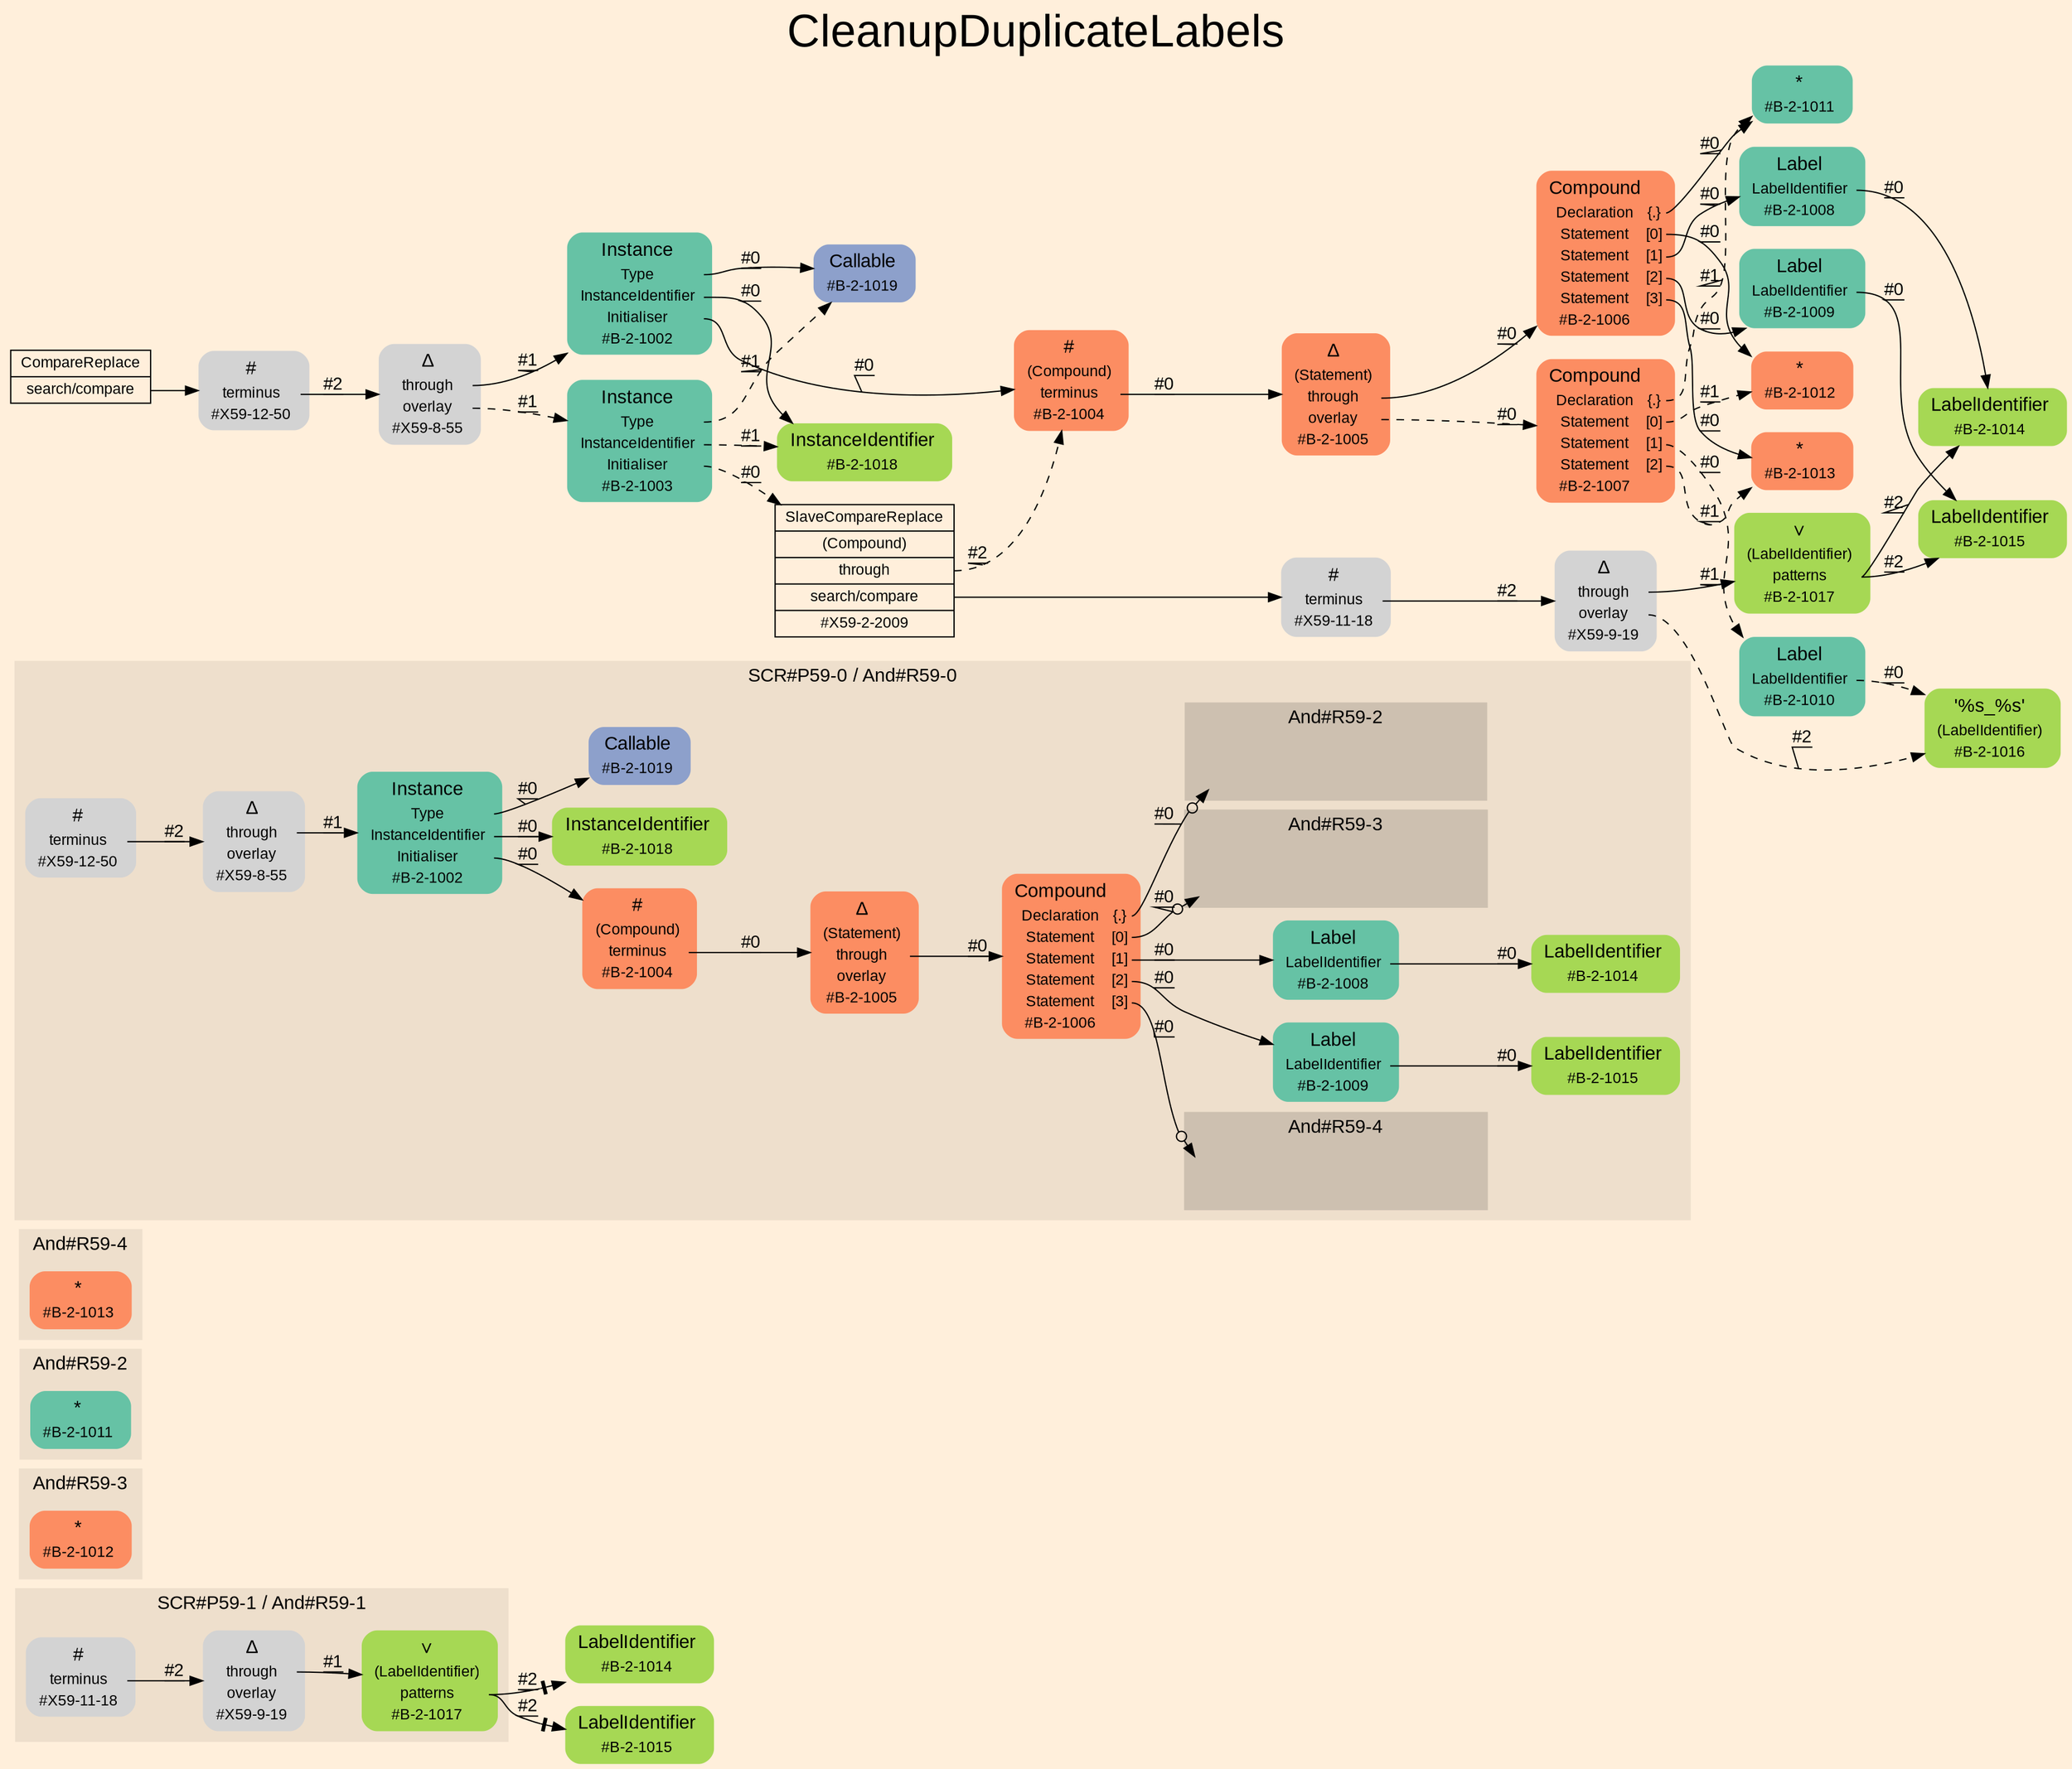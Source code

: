 digraph "CleanupDuplicateLabels" {
label = "CleanupDuplicateLabels"
labelloc = t
fontsize = "36"
graph [
    rankdir = "LR"
    ranksep = 0.3
    bgcolor = antiquewhite1
    color = black
    fontcolor = black
    fontname = "Arial"
];
node [
    fontname = "Arial"
];
edge [
    fontname = "Arial"
];

// -------------------- figure And#R59-1 --------------------
// -------- region And#R59-1 ----------
subgraph "clusterAnd#R59-1" {
    label = "SCR#P59-1 / And#R59-1"
    style = "filled"
    color = antiquewhite2
    fontsize = "15"
    "And#R59-1/#X59-11-18" [
        // -------- block And#R59-1/#X59-11-18 ----------
        shape = "plaintext"
        label = <<TABLE BORDER="0" CELLBORDER="0" CELLSPACING="0">
         <TR><TD><FONT POINT-SIZE="15.0">#</FONT></TD><TD></TD></TR>
         <TR><TD>terminus</TD><TD PORT="port0"></TD></TR>
         <TR><TD>#X59-11-18</TD><TD PORT="port1"></TD></TR>
        </TABLE>>
        style = "rounded,filled"
        fontsize = "12"
    ];
    
    "And#R59-1/#X59-9-19" [
        // -------- block And#R59-1/#X59-9-19 ----------
        shape = "plaintext"
        label = <<TABLE BORDER="0" CELLBORDER="0" CELLSPACING="0">
         <TR><TD><FONT POINT-SIZE="15.0">Δ</FONT></TD><TD></TD></TR>
         <TR><TD>through</TD><TD PORT="port0"></TD></TR>
         <TR><TD>overlay</TD><TD PORT="port1"></TD></TR>
         <TR><TD>#X59-9-19</TD><TD PORT="port2"></TD></TR>
        </TABLE>>
        style = "rounded,filled"
        fontsize = "12"
    ];
    
    "And#R59-1/#B-2-1017" [
        // -------- block And#R59-1/#B-2-1017 ----------
        shape = "plaintext"
        fillcolor = "/set28/5"
        label = <<TABLE BORDER="0" CELLBORDER="0" CELLSPACING="0">
         <TR><TD><FONT POINT-SIZE="15.0">∨</FONT></TD><TD></TD></TR>
         <TR><TD>(LabelIdentifier)</TD><TD PORT="port0"></TD></TR>
         <TR><TD>patterns</TD><TD PORT="port1"></TD></TR>
         <TR><TD>#B-2-1017</TD><TD PORT="port2"></TD></TR>
        </TABLE>>
        style = "rounded,filled"
        fontsize = "12"
    ];
    
}

"And#R59-1/#B-2-1014" [
    // -------- block And#R59-1/#B-2-1014 ----------
    shape = "plaintext"
    fillcolor = "/set28/5"
    label = <<TABLE BORDER="0" CELLBORDER="0" CELLSPACING="0">
     <TR><TD><FONT POINT-SIZE="15.0">LabelIdentifier</FONT></TD><TD></TD></TR>
     <TR><TD>#B-2-1014</TD><TD PORT="port0"></TD></TR>
    </TABLE>>
    style = "rounded,filled"
    fontsize = "12"
];

"And#R59-1/#B-2-1015" [
    // -------- block And#R59-1/#B-2-1015 ----------
    shape = "plaintext"
    fillcolor = "/set28/5"
    label = <<TABLE BORDER="0" CELLBORDER="0" CELLSPACING="0">
     <TR><TD><FONT POINT-SIZE="15.0">LabelIdentifier</FONT></TD><TD></TD></TR>
     <TR><TD>#B-2-1015</TD><TD PORT="port0"></TD></TR>
    </TABLE>>
    style = "rounded,filled"
    fontsize = "12"
];

"And#R59-1/#X59-11-18":port0 -> "And#R59-1/#X59-9-19" [
    label = "#2"
    decorate = true
    color = black
    fontcolor = black
];

"And#R59-1/#X59-9-19":port0 -> "And#R59-1/#B-2-1017" [
    label = "#1"
    decorate = true
    color = black
    fontcolor = black
];

"And#R59-1/#B-2-1017":port1 -> "And#R59-1/#B-2-1014" [
    arrowhead="normalnonetee"
    label = "#2"
    decorate = true
    color = black
    fontcolor = black
];

"And#R59-1/#B-2-1017":port1 -> "And#R59-1/#B-2-1015" [
    arrowhead="normalnonetee"
    label = "#2"
    decorate = true
    color = black
    fontcolor = black
];


// -------------------- figure And#R59-3 --------------------
// -------- region And#R59-3 ----------
subgraph "clusterAnd#R59-3" {
    label = "And#R59-3"
    style = "filled"
    color = antiquewhite2
    fontsize = "15"
    "And#R59-3/#B-2-1012" [
        // -------- block And#R59-3/#B-2-1012 ----------
        shape = "plaintext"
        fillcolor = "/set28/2"
        label = <<TABLE BORDER="0" CELLBORDER="0" CELLSPACING="0">
         <TR><TD><FONT POINT-SIZE="15.0">*</FONT></TD><TD></TD></TR>
         <TR><TD>#B-2-1012</TD><TD PORT="port0"></TD></TR>
        </TABLE>>
        style = "rounded,filled"
        fontsize = "12"
    ];
    
}


// -------------------- figure And#R59-2 --------------------
// -------- region And#R59-2 ----------
subgraph "clusterAnd#R59-2" {
    label = "And#R59-2"
    style = "filled"
    color = antiquewhite2
    fontsize = "15"
    "And#R59-2/#B-2-1011" [
        // -------- block And#R59-2/#B-2-1011 ----------
        shape = "plaintext"
        fillcolor = "/set28/1"
        label = <<TABLE BORDER="0" CELLBORDER="0" CELLSPACING="0">
         <TR><TD><FONT POINT-SIZE="15.0">*</FONT></TD><TD></TD></TR>
         <TR><TD>#B-2-1011</TD><TD PORT="port0"></TD></TR>
        </TABLE>>
        style = "rounded,filled"
        fontsize = "12"
    ];
    
}


// -------------------- figure And#R59-4 --------------------
// -------- region And#R59-4 ----------
subgraph "clusterAnd#R59-4" {
    label = "And#R59-4"
    style = "filled"
    color = antiquewhite2
    fontsize = "15"
    "And#R59-4/#B-2-1013" [
        // -------- block And#R59-4/#B-2-1013 ----------
        shape = "plaintext"
        fillcolor = "/set28/2"
        label = <<TABLE BORDER="0" CELLBORDER="0" CELLSPACING="0">
         <TR><TD><FONT POINT-SIZE="15.0">*</FONT></TD><TD></TD></TR>
         <TR><TD>#B-2-1013</TD><TD PORT="port0"></TD></TR>
        </TABLE>>
        style = "rounded,filled"
        fontsize = "12"
    ];
    
}


// -------------------- figure And#R59-0 --------------------
// -------- region And#R59-0 ----------
subgraph "clusterAnd#R59-0" {
    label = "SCR#P59-0 / And#R59-0"
    style = "filled"
    color = antiquewhite2
    fontsize = "15"
    "And#R59-0/#B-2-1009" [
        // -------- block And#R59-0/#B-2-1009 ----------
        shape = "plaintext"
        fillcolor = "/set28/1"
        label = <<TABLE BORDER="0" CELLBORDER="0" CELLSPACING="0">
         <TR><TD><FONT POINT-SIZE="15.0">Label</FONT></TD><TD></TD></TR>
         <TR><TD>LabelIdentifier</TD><TD PORT="port0"></TD></TR>
         <TR><TD>#B-2-1009</TD><TD PORT="port1"></TD></TR>
        </TABLE>>
        style = "rounded,filled"
        fontsize = "12"
    ];
    
    "And#R59-0/#B-2-1019" [
        // -------- block And#R59-0/#B-2-1019 ----------
        shape = "plaintext"
        fillcolor = "/set28/3"
        label = <<TABLE BORDER="0" CELLBORDER="0" CELLSPACING="0">
         <TR><TD><FONT POINT-SIZE="15.0">Callable</FONT></TD><TD></TD></TR>
         <TR><TD>#B-2-1019</TD><TD PORT="port0"></TD></TR>
        </TABLE>>
        style = "rounded,filled"
        fontsize = "12"
    ];
    
    "And#R59-0/#B-2-1015" [
        // -------- block And#R59-0/#B-2-1015 ----------
        shape = "plaintext"
        fillcolor = "/set28/5"
        label = <<TABLE BORDER="0" CELLBORDER="0" CELLSPACING="0">
         <TR><TD><FONT POINT-SIZE="15.0">LabelIdentifier</FONT></TD><TD></TD></TR>
         <TR><TD>#B-2-1015</TD><TD PORT="port0"></TD></TR>
        </TABLE>>
        style = "rounded,filled"
        fontsize = "12"
    ];
    
    "And#R59-0/#B-2-1018" [
        // -------- block And#R59-0/#B-2-1018 ----------
        shape = "plaintext"
        fillcolor = "/set28/5"
        label = <<TABLE BORDER="0" CELLBORDER="0" CELLSPACING="0">
         <TR><TD><FONT POINT-SIZE="15.0">InstanceIdentifier</FONT></TD><TD></TD></TR>
         <TR><TD>#B-2-1018</TD><TD PORT="port0"></TD></TR>
        </TABLE>>
        style = "rounded,filled"
        fontsize = "12"
    ];
    
    "And#R59-0/#X59-12-50" [
        // -------- block And#R59-0/#X59-12-50 ----------
        shape = "plaintext"
        label = <<TABLE BORDER="0" CELLBORDER="0" CELLSPACING="0">
         <TR><TD><FONT POINT-SIZE="15.0">#</FONT></TD><TD></TD></TR>
         <TR><TD>terminus</TD><TD PORT="port0"></TD></TR>
         <TR><TD>#X59-12-50</TD><TD PORT="port1"></TD></TR>
        </TABLE>>
        style = "rounded,filled"
        fontsize = "12"
    ];
    
    "And#R59-0/#B-2-1008" [
        // -------- block And#R59-0/#B-2-1008 ----------
        shape = "plaintext"
        fillcolor = "/set28/1"
        label = <<TABLE BORDER="0" CELLBORDER="0" CELLSPACING="0">
         <TR><TD><FONT POINT-SIZE="15.0">Label</FONT></TD><TD></TD></TR>
         <TR><TD>LabelIdentifier</TD><TD PORT="port0"></TD></TR>
         <TR><TD>#B-2-1008</TD><TD PORT="port1"></TD></TR>
        </TABLE>>
        style = "rounded,filled"
        fontsize = "12"
    ];
    
    "And#R59-0/#B-2-1006" [
        // -------- block And#R59-0/#B-2-1006 ----------
        shape = "plaintext"
        fillcolor = "/set28/2"
        label = <<TABLE BORDER="0" CELLBORDER="0" CELLSPACING="0">
         <TR><TD><FONT POINT-SIZE="15.0">Compound</FONT></TD><TD></TD></TR>
         <TR><TD>Declaration</TD><TD PORT="port0">{.}</TD></TR>
         <TR><TD>Statement</TD><TD PORT="port1">[0]</TD></TR>
         <TR><TD>Statement</TD><TD PORT="port2">[1]</TD></TR>
         <TR><TD>Statement</TD><TD PORT="port3">[2]</TD></TR>
         <TR><TD>Statement</TD><TD PORT="port4">[3]</TD></TR>
         <TR><TD>#B-2-1006</TD><TD PORT="port5"></TD></TR>
        </TABLE>>
        style = "rounded,filled"
        fontsize = "12"
    ];
    
    "And#R59-0/#B-2-1004" [
        // -------- block And#R59-0/#B-2-1004 ----------
        shape = "plaintext"
        fillcolor = "/set28/2"
        label = <<TABLE BORDER="0" CELLBORDER="0" CELLSPACING="0">
         <TR><TD><FONT POINT-SIZE="15.0">#</FONT></TD><TD></TD></TR>
         <TR><TD>(Compound)</TD><TD PORT="port0"></TD></TR>
         <TR><TD>terminus</TD><TD PORT="port1"></TD></TR>
         <TR><TD>#B-2-1004</TD><TD PORT="port2"></TD></TR>
        </TABLE>>
        style = "rounded,filled"
        fontsize = "12"
    ];
    
    "And#R59-0/#B-2-1002" [
        // -------- block And#R59-0/#B-2-1002 ----------
        shape = "plaintext"
        fillcolor = "/set28/1"
        label = <<TABLE BORDER="0" CELLBORDER="0" CELLSPACING="0">
         <TR><TD><FONT POINT-SIZE="15.0">Instance</FONT></TD><TD></TD></TR>
         <TR><TD>Type</TD><TD PORT="port0"></TD></TR>
         <TR><TD>InstanceIdentifier</TD><TD PORT="port1"></TD></TR>
         <TR><TD>Initialiser</TD><TD PORT="port2"></TD></TR>
         <TR><TD>#B-2-1002</TD><TD PORT="port3"></TD></TR>
        </TABLE>>
        style = "rounded,filled"
        fontsize = "12"
    ];
    
    "And#R59-0/#X59-8-55" [
        // -------- block And#R59-0/#X59-8-55 ----------
        shape = "plaintext"
        label = <<TABLE BORDER="0" CELLBORDER="0" CELLSPACING="0">
         <TR><TD><FONT POINT-SIZE="15.0">Δ</FONT></TD><TD></TD></TR>
         <TR><TD>through</TD><TD PORT="port0"></TD></TR>
         <TR><TD>overlay</TD><TD PORT="port1"></TD></TR>
         <TR><TD>#X59-8-55</TD><TD PORT="port2"></TD></TR>
        </TABLE>>
        style = "rounded,filled"
        fontsize = "12"
    ];
    
    "And#R59-0/#B-2-1014" [
        // -------- block And#R59-0/#B-2-1014 ----------
        shape = "plaintext"
        fillcolor = "/set28/5"
        label = <<TABLE BORDER="0" CELLBORDER="0" CELLSPACING="0">
         <TR><TD><FONT POINT-SIZE="15.0">LabelIdentifier</FONT></TD><TD></TD></TR>
         <TR><TD>#B-2-1014</TD><TD PORT="port0"></TD></TR>
        </TABLE>>
        style = "rounded,filled"
        fontsize = "12"
    ];
    
    "And#R59-0/#B-2-1005" [
        // -------- block And#R59-0/#B-2-1005 ----------
        shape = "plaintext"
        fillcolor = "/set28/2"
        label = <<TABLE BORDER="0" CELLBORDER="0" CELLSPACING="0">
         <TR><TD><FONT POINT-SIZE="15.0">Δ</FONT></TD><TD></TD></TR>
         <TR><TD>(Statement)</TD><TD PORT="port0"></TD></TR>
         <TR><TD>through</TD><TD PORT="port1"></TD></TR>
         <TR><TD>overlay</TD><TD PORT="port2"></TD></TR>
         <TR><TD>#B-2-1005</TD><TD PORT="port3"></TD></TR>
        </TABLE>>
        style = "rounded,filled"
        fontsize = "12"
    ];
    
    // -------- region And#R59-0/And#R59-2 ----------
    subgraph "clusterAnd#R59-0/And#R59-2" {
        label = "And#R59-2"
        style = "filled"
        color = antiquewhite3
        fontsize = "15"
        "And#R59-0/And#R59-2/#B-2-1011" [
            // -------- block And#R59-0/And#R59-2/#B-2-1011 ----------
            shape = none
            fillcolor = "/set28/1"
            style = "invisible"
        ];
        
    }
    
    // -------- region And#R59-0/And#R59-3 ----------
    subgraph "clusterAnd#R59-0/And#R59-3" {
        label = "And#R59-3"
        style = "filled"
        color = antiquewhite3
        fontsize = "15"
        "And#R59-0/And#R59-3/#B-2-1012" [
            // -------- block And#R59-0/And#R59-3/#B-2-1012 ----------
            shape = none
            fillcolor = "/set28/2"
            style = "invisible"
        ];
        
    }
    
    // -------- region And#R59-0/And#R59-4 ----------
    subgraph "clusterAnd#R59-0/And#R59-4" {
        label = "And#R59-4"
        style = "filled"
        color = antiquewhite3
        fontsize = "15"
        "And#R59-0/And#R59-4/#B-2-1013" [
            // -------- block And#R59-0/And#R59-4/#B-2-1013 ----------
            shape = none
            fillcolor = "/set28/2"
            style = "invisible"
        ];
        
    }
    
}

"And#R59-0/#B-2-1009":port0 -> "And#R59-0/#B-2-1015" [
    label = "#0"
    decorate = true
    color = black
    fontcolor = black
];

"And#R59-0/#X59-12-50":port0 -> "And#R59-0/#X59-8-55" [
    label = "#2"
    decorate = true
    color = black
    fontcolor = black
];

"And#R59-0/#B-2-1008":port0 -> "And#R59-0/#B-2-1014" [
    label = "#0"
    decorate = true
    color = black
    fontcolor = black
];

"And#R59-0/#B-2-1006":port0 -> "And#R59-0/And#R59-2/#B-2-1011" [
    arrowhead="normalnoneodot"
    label = "#0"
    decorate = true
    color = black
    fontcolor = black
];

"And#R59-0/#B-2-1006":port1 -> "And#R59-0/And#R59-3/#B-2-1012" [
    arrowhead="normalnoneodot"
    label = "#0"
    decorate = true
    color = black
    fontcolor = black
];

"And#R59-0/#B-2-1006":port2 -> "And#R59-0/#B-2-1008" [
    label = "#0"
    decorate = true
    color = black
    fontcolor = black
];

"And#R59-0/#B-2-1006":port3 -> "And#R59-0/#B-2-1009" [
    label = "#0"
    decorate = true
    color = black
    fontcolor = black
];

"And#R59-0/#B-2-1006":port4 -> "And#R59-0/And#R59-4/#B-2-1013" [
    arrowhead="normalnoneodot"
    label = "#0"
    decorate = true
    color = black
    fontcolor = black
];

"And#R59-0/#B-2-1004":port1 -> "And#R59-0/#B-2-1005" [
    label = "#0"
    decorate = true
    color = black
    fontcolor = black
];

"And#R59-0/#B-2-1002":port0 -> "And#R59-0/#B-2-1019" [
    label = "#0"
    decorate = true
    color = black
    fontcolor = black
];

"And#R59-0/#B-2-1002":port1 -> "And#R59-0/#B-2-1018" [
    label = "#0"
    decorate = true
    color = black
    fontcolor = black
];

"And#R59-0/#B-2-1002":port2 -> "And#R59-0/#B-2-1004" [
    label = "#0"
    decorate = true
    color = black
    fontcolor = black
];

"And#R59-0/#X59-8-55":port0 -> "And#R59-0/#B-2-1002" [
    label = "#1"
    decorate = true
    color = black
    fontcolor = black
];

"And#R59-0/#B-2-1005":port1 -> "And#R59-0/#B-2-1006" [
    label = "#0"
    decorate = true
    color = black
    fontcolor = black
];


// -------------------- transformation figure --------------------
"CR#X59-10-59" [
    // -------- block CR#X59-10-59 ----------
    shape = "record"
    fillcolor = antiquewhite1
    label = "<fixed> CompareReplace | <port0> search/compare"
    style = "filled"
    fontsize = "12"
    color = black
    fontcolor = black
];

"#X59-12-50" [
    // -------- block #X59-12-50 ----------
    shape = "plaintext"
    label = <<TABLE BORDER="0" CELLBORDER="0" CELLSPACING="0">
     <TR><TD><FONT POINT-SIZE="15.0">#</FONT></TD><TD></TD></TR>
     <TR><TD>terminus</TD><TD PORT="port0"></TD></TR>
     <TR><TD>#X59-12-50</TD><TD PORT="port1"></TD></TR>
    </TABLE>>
    style = "rounded,filled"
    fontsize = "12"
];

"#X59-8-55" [
    // -------- block #X59-8-55 ----------
    shape = "plaintext"
    label = <<TABLE BORDER="0" CELLBORDER="0" CELLSPACING="0">
     <TR><TD><FONT POINT-SIZE="15.0">Δ</FONT></TD><TD></TD></TR>
     <TR><TD>through</TD><TD PORT="port0"></TD></TR>
     <TR><TD>overlay</TD><TD PORT="port1"></TD></TR>
     <TR><TD>#X59-8-55</TD><TD PORT="port2"></TD></TR>
    </TABLE>>
    style = "rounded,filled"
    fontsize = "12"
];

"#B-2-1002" [
    // -------- block #B-2-1002 ----------
    shape = "plaintext"
    fillcolor = "/set28/1"
    label = <<TABLE BORDER="0" CELLBORDER="0" CELLSPACING="0">
     <TR><TD><FONT POINT-SIZE="15.0">Instance</FONT></TD><TD></TD></TR>
     <TR><TD>Type</TD><TD PORT="port0"></TD></TR>
     <TR><TD>InstanceIdentifier</TD><TD PORT="port1"></TD></TR>
     <TR><TD>Initialiser</TD><TD PORT="port2"></TD></TR>
     <TR><TD>#B-2-1002</TD><TD PORT="port3"></TD></TR>
    </TABLE>>
    style = "rounded,filled"
    fontsize = "12"
];

"#B-2-1019" [
    // -------- block #B-2-1019 ----------
    shape = "plaintext"
    fillcolor = "/set28/3"
    label = <<TABLE BORDER="0" CELLBORDER="0" CELLSPACING="0">
     <TR><TD><FONT POINT-SIZE="15.0">Callable</FONT></TD><TD></TD></TR>
     <TR><TD>#B-2-1019</TD><TD PORT="port0"></TD></TR>
    </TABLE>>
    style = "rounded,filled"
    fontsize = "12"
];

"#B-2-1018" [
    // -------- block #B-2-1018 ----------
    shape = "plaintext"
    fillcolor = "/set28/5"
    label = <<TABLE BORDER="0" CELLBORDER="0" CELLSPACING="0">
     <TR><TD><FONT POINT-SIZE="15.0">InstanceIdentifier</FONT></TD><TD></TD></TR>
     <TR><TD>#B-2-1018</TD><TD PORT="port0"></TD></TR>
    </TABLE>>
    style = "rounded,filled"
    fontsize = "12"
];

"#B-2-1004" [
    // -------- block #B-2-1004 ----------
    shape = "plaintext"
    fillcolor = "/set28/2"
    label = <<TABLE BORDER="0" CELLBORDER="0" CELLSPACING="0">
     <TR><TD><FONT POINT-SIZE="15.0">#</FONT></TD><TD></TD></TR>
     <TR><TD>(Compound)</TD><TD PORT="port0"></TD></TR>
     <TR><TD>terminus</TD><TD PORT="port1"></TD></TR>
     <TR><TD>#B-2-1004</TD><TD PORT="port2"></TD></TR>
    </TABLE>>
    style = "rounded,filled"
    fontsize = "12"
];

"#B-2-1005" [
    // -------- block #B-2-1005 ----------
    shape = "plaintext"
    fillcolor = "/set28/2"
    label = <<TABLE BORDER="0" CELLBORDER="0" CELLSPACING="0">
     <TR><TD><FONT POINT-SIZE="15.0">Δ</FONT></TD><TD></TD></TR>
     <TR><TD>(Statement)</TD><TD PORT="port0"></TD></TR>
     <TR><TD>through</TD><TD PORT="port1"></TD></TR>
     <TR><TD>overlay</TD><TD PORT="port2"></TD></TR>
     <TR><TD>#B-2-1005</TD><TD PORT="port3"></TD></TR>
    </TABLE>>
    style = "rounded,filled"
    fontsize = "12"
];

"#B-2-1006" [
    // -------- block #B-2-1006 ----------
    shape = "plaintext"
    fillcolor = "/set28/2"
    label = <<TABLE BORDER="0" CELLBORDER="0" CELLSPACING="0">
     <TR><TD><FONT POINT-SIZE="15.0">Compound</FONT></TD><TD></TD></TR>
     <TR><TD>Declaration</TD><TD PORT="port0">{.}</TD></TR>
     <TR><TD>Statement</TD><TD PORT="port1">[0]</TD></TR>
     <TR><TD>Statement</TD><TD PORT="port2">[1]</TD></TR>
     <TR><TD>Statement</TD><TD PORT="port3">[2]</TD></TR>
     <TR><TD>Statement</TD><TD PORT="port4">[3]</TD></TR>
     <TR><TD>#B-2-1006</TD><TD PORT="port5"></TD></TR>
    </TABLE>>
    style = "rounded,filled"
    fontsize = "12"
];

"#B-2-1011" [
    // -------- block #B-2-1011 ----------
    shape = "plaintext"
    fillcolor = "/set28/1"
    label = <<TABLE BORDER="0" CELLBORDER="0" CELLSPACING="0">
     <TR><TD><FONT POINT-SIZE="15.0">*</FONT></TD><TD></TD></TR>
     <TR><TD>#B-2-1011</TD><TD PORT="port0"></TD></TR>
    </TABLE>>
    style = "rounded,filled"
    fontsize = "12"
];

"#B-2-1012" [
    // -------- block #B-2-1012 ----------
    shape = "plaintext"
    fillcolor = "/set28/2"
    label = <<TABLE BORDER="0" CELLBORDER="0" CELLSPACING="0">
     <TR><TD><FONT POINT-SIZE="15.0">*</FONT></TD><TD></TD></TR>
     <TR><TD>#B-2-1012</TD><TD PORT="port0"></TD></TR>
    </TABLE>>
    style = "rounded,filled"
    fontsize = "12"
];

"#B-2-1008" [
    // -------- block #B-2-1008 ----------
    shape = "plaintext"
    fillcolor = "/set28/1"
    label = <<TABLE BORDER="0" CELLBORDER="0" CELLSPACING="0">
     <TR><TD><FONT POINT-SIZE="15.0">Label</FONT></TD><TD></TD></TR>
     <TR><TD>LabelIdentifier</TD><TD PORT="port0"></TD></TR>
     <TR><TD>#B-2-1008</TD><TD PORT="port1"></TD></TR>
    </TABLE>>
    style = "rounded,filled"
    fontsize = "12"
];

"#B-2-1014" [
    // -------- block #B-2-1014 ----------
    shape = "plaintext"
    fillcolor = "/set28/5"
    label = <<TABLE BORDER="0" CELLBORDER="0" CELLSPACING="0">
     <TR><TD><FONT POINT-SIZE="15.0">LabelIdentifier</FONT></TD><TD></TD></TR>
     <TR><TD>#B-2-1014</TD><TD PORT="port0"></TD></TR>
    </TABLE>>
    style = "rounded,filled"
    fontsize = "12"
];

"#B-2-1009" [
    // -------- block #B-2-1009 ----------
    shape = "plaintext"
    fillcolor = "/set28/1"
    label = <<TABLE BORDER="0" CELLBORDER="0" CELLSPACING="0">
     <TR><TD><FONT POINT-SIZE="15.0">Label</FONT></TD><TD></TD></TR>
     <TR><TD>LabelIdentifier</TD><TD PORT="port0"></TD></TR>
     <TR><TD>#B-2-1009</TD><TD PORT="port1"></TD></TR>
    </TABLE>>
    style = "rounded,filled"
    fontsize = "12"
];

"#B-2-1015" [
    // -------- block #B-2-1015 ----------
    shape = "plaintext"
    fillcolor = "/set28/5"
    label = <<TABLE BORDER="0" CELLBORDER="0" CELLSPACING="0">
     <TR><TD><FONT POINT-SIZE="15.0">LabelIdentifier</FONT></TD><TD></TD></TR>
     <TR><TD>#B-2-1015</TD><TD PORT="port0"></TD></TR>
    </TABLE>>
    style = "rounded,filled"
    fontsize = "12"
];

"#B-2-1013" [
    // -------- block #B-2-1013 ----------
    shape = "plaintext"
    fillcolor = "/set28/2"
    label = <<TABLE BORDER="0" CELLBORDER="0" CELLSPACING="0">
     <TR><TD><FONT POINT-SIZE="15.0">*</FONT></TD><TD></TD></TR>
     <TR><TD>#B-2-1013</TD><TD PORT="port0"></TD></TR>
    </TABLE>>
    style = "rounded,filled"
    fontsize = "12"
];

"#B-2-1007" [
    // -------- block #B-2-1007 ----------
    shape = "plaintext"
    fillcolor = "/set28/2"
    label = <<TABLE BORDER="0" CELLBORDER="0" CELLSPACING="0">
     <TR><TD><FONT POINT-SIZE="15.0">Compound</FONT></TD><TD></TD></TR>
     <TR><TD>Declaration</TD><TD PORT="port0">{.}</TD></TR>
     <TR><TD>Statement</TD><TD PORT="port1">[0]</TD></TR>
     <TR><TD>Statement</TD><TD PORT="port2">[1]</TD></TR>
     <TR><TD>Statement</TD><TD PORT="port3">[2]</TD></TR>
     <TR><TD>#B-2-1007</TD><TD PORT="port4"></TD></TR>
    </TABLE>>
    style = "rounded,filled"
    fontsize = "12"
];

"#B-2-1010" [
    // -------- block #B-2-1010 ----------
    shape = "plaintext"
    fillcolor = "/set28/1"
    label = <<TABLE BORDER="0" CELLBORDER="0" CELLSPACING="0">
     <TR><TD><FONT POINT-SIZE="15.0">Label</FONT></TD><TD></TD></TR>
     <TR><TD>LabelIdentifier</TD><TD PORT="port0"></TD></TR>
     <TR><TD>#B-2-1010</TD><TD PORT="port1"></TD></TR>
    </TABLE>>
    style = "rounded,filled"
    fontsize = "12"
];

"#B-2-1016" [
    // -------- block #B-2-1016 ----------
    shape = "plaintext"
    fillcolor = "/set28/5"
    label = <<TABLE BORDER="0" CELLBORDER="0" CELLSPACING="0">
     <TR><TD><FONT POINT-SIZE="15.0">'%s_%s'</FONT></TD><TD></TD></TR>
     <TR><TD>(LabelIdentifier)</TD><TD PORT="port0"></TD></TR>
     <TR><TD>#B-2-1016</TD><TD PORT="port1"></TD></TR>
    </TABLE>>
    style = "rounded,filled"
    fontsize = "12"
];

"#B-2-1003" [
    // -------- block #B-2-1003 ----------
    shape = "plaintext"
    fillcolor = "/set28/1"
    label = <<TABLE BORDER="0" CELLBORDER="0" CELLSPACING="0">
     <TR><TD><FONT POINT-SIZE="15.0">Instance</FONT></TD><TD></TD></TR>
     <TR><TD>Type</TD><TD PORT="port0"></TD></TR>
     <TR><TD>InstanceIdentifier</TD><TD PORT="port1"></TD></TR>
     <TR><TD>Initialiser</TD><TD PORT="port2"></TD></TR>
     <TR><TD>#B-2-1003</TD><TD PORT="port3"></TD></TR>
    </TABLE>>
    style = "rounded,filled"
    fontsize = "12"
];

"#X59-2-2009" [
    // -------- block #X59-2-2009 ----------
    shape = "record"
    fillcolor = antiquewhite1
    label = "<fixed> SlaveCompareReplace | <port0> (Compound) | <port1> through | <port2> search/compare | <port3> #X59-2-2009"
    style = "filled"
    fontsize = "12"
    color = black
    fontcolor = black
];

"#X59-11-18" [
    // -------- block #X59-11-18 ----------
    shape = "plaintext"
    label = <<TABLE BORDER="0" CELLBORDER="0" CELLSPACING="0">
     <TR><TD><FONT POINT-SIZE="15.0">#</FONT></TD><TD></TD></TR>
     <TR><TD>terminus</TD><TD PORT="port0"></TD></TR>
     <TR><TD>#X59-11-18</TD><TD PORT="port1"></TD></TR>
    </TABLE>>
    style = "rounded,filled"
    fontsize = "12"
];

"#X59-9-19" [
    // -------- block #X59-9-19 ----------
    shape = "plaintext"
    label = <<TABLE BORDER="0" CELLBORDER="0" CELLSPACING="0">
     <TR><TD><FONT POINT-SIZE="15.0">Δ</FONT></TD><TD></TD></TR>
     <TR><TD>through</TD><TD PORT="port0"></TD></TR>
     <TR><TD>overlay</TD><TD PORT="port1"></TD></TR>
     <TR><TD>#X59-9-19</TD><TD PORT="port2"></TD></TR>
    </TABLE>>
    style = "rounded,filled"
    fontsize = "12"
];

"#B-2-1017" [
    // -------- block #B-2-1017 ----------
    shape = "plaintext"
    fillcolor = "/set28/5"
    label = <<TABLE BORDER="0" CELLBORDER="0" CELLSPACING="0">
     <TR><TD><FONT POINT-SIZE="15.0">∨</FONT></TD><TD></TD></TR>
     <TR><TD>(LabelIdentifier)</TD><TD PORT="port0"></TD></TR>
     <TR><TD>patterns</TD><TD PORT="port1"></TD></TR>
     <TR><TD>#B-2-1017</TD><TD PORT="port2"></TD></TR>
    </TABLE>>
    style = "rounded,filled"
    fontsize = "12"
];

"CR#X59-10-59":port0 -> "#X59-12-50" [
    label = ""
    decorate = true
    color = black
    fontcolor = black
];

"#X59-12-50":port0 -> "#X59-8-55" [
    label = "#2"
    decorate = true
    color = black
    fontcolor = black
];

"#X59-8-55":port0 -> "#B-2-1002" [
    label = "#1"
    decorate = true
    color = black
    fontcolor = black
];

"#X59-8-55":port1 -> "#B-2-1003" [
    style="dashed"
    label = "#1"
    decorate = true
    color = black
    fontcolor = black
];

"#B-2-1002":port0 -> "#B-2-1019" [
    label = "#0"
    decorate = true
    color = black
    fontcolor = black
];

"#B-2-1002":port1 -> "#B-2-1018" [
    label = "#0"
    decorate = true
    color = black
    fontcolor = black
];

"#B-2-1002":port2 -> "#B-2-1004" [
    label = "#0"
    decorate = true
    color = black
    fontcolor = black
];

"#B-2-1004":port1 -> "#B-2-1005" [
    label = "#0"
    decorate = true
    color = black
    fontcolor = black
];

"#B-2-1005":port1 -> "#B-2-1006" [
    label = "#0"
    decorate = true
    color = black
    fontcolor = black
];

"#B-2-1005":port2 -> "#B-2-1007" [
    style="dashed"
    label = "#0"
    decorate = true
    color = black
    fontcolor = black
];

"#B-2-1006":port0 -> "#B-2-1011" [
    label = "#0"
    decorate = true
    color = black
    fontcolor = black
];

"#B-2-1006":port1 -> "#B-2-1012" [
    label = "#0"
    decorate = true
    color = black
    fontcolor = black
];

"#B-2-1006":port2 -> "#B-2-1008" [
    label = "#0"
    decorate = true
    color = black
    fontcolor = black
];

"#B-2-1006":port3 -> "#B-2-1009" [
    label = "#0"
    decorate = true
    color = black
    fontcolor = black
];

"#B-2-1006":port4 -> "#B-2-1013" [
    label = "#0"
    decorate = true
    color = black
    fontcolor = black
];

"#B-2-1008":port0 -> "#B-2-1014" [
    label = "#0"
    decorate = true
    color = black
    fontcolor = black
];

"#B-2-1009":port0 -> "#B-2-1015" [
    label = "#0"
    decorate = true
    color = black
    fontcolor = black
];

"#B-2-1007":port0 -> "#B-2-1011" [
    style="dashed"
    label = "#1"
    decorate = true
    color = black
    fontcolor = black
];

"#B-2-1007":port1 -> "#B-2-1012" [
    style="dashed"
    label = "#1"
    decorate = true
    color = black
    fontcolor = black
];

"#B-2-1007":port2 -> "#B-2-1010" [
    style="dashed"
    label = "#0"
    decorate = true
    color = black
    fontcolor = black
];

"#B-2-1007":port3 -> "#B-2-1013" [
    style="dashed"
    label = "#1"
    decorate = true
    color = black
    fontcolor = black
];

"#B-2-1010":port0 -> "#B-2-1016" [
    style="dashed"
    label = "#0"
    decorate = true
    color = black
    fontcolor = black
];

"#B-2-1003":port0 -> "#B-2-1019" [
    style="dashed"
    label = "#1"
    decorate = true
    color = black
    fontcolor = black
];

"#B-2-1003":port1 -> "#B-2-1018" [
    style="dashed"
    label = "#1"
    decorate = true
    color = black
    fontcolor = black
];

"#B-2-1003":port2 -> "#X59-2-2009" [
    style="dashed"
    label = "#0"
    decorate = true
    color = black
    fontcolor = black
];

"#X59-2-2009":port1 -> "#B-2-1004" [
    style="dashed"
    label = "#2"
    decorate = true
    color = black
    fontcolor = black
];

"#X59-2-2009":port2 -> "#X59-11-18" [
    label = ""
    decorate = true
    color = black
    fontcolor = black
];

"#X59-11-18":port0 -> "#X59-9-19" [
    label = "#2"
    decorate = true
    color = black
    fontcolor = black
];

"#X59-9-19":port0 -> "#B-2-1017" [
    label = "#1"
    decorate = true
    color = black
    fontcolor = black
];

"#X59-9-19":port1 -> "#B-2-1016" [
    style="dashed"
    label = "#2"
    decorate = true
    color = black
    fontcolor = black
];

"#B-2-1017":port1 -> "#B-2-1014" [
    label = "#2"
    decorate = true
    color = black
    fontcolor = black
];

"#B-2-1017":port1 -> "#B-2-1015" [
    label = "#2"
    decorate = true
    color = black
    fontcolor = black
];


}
